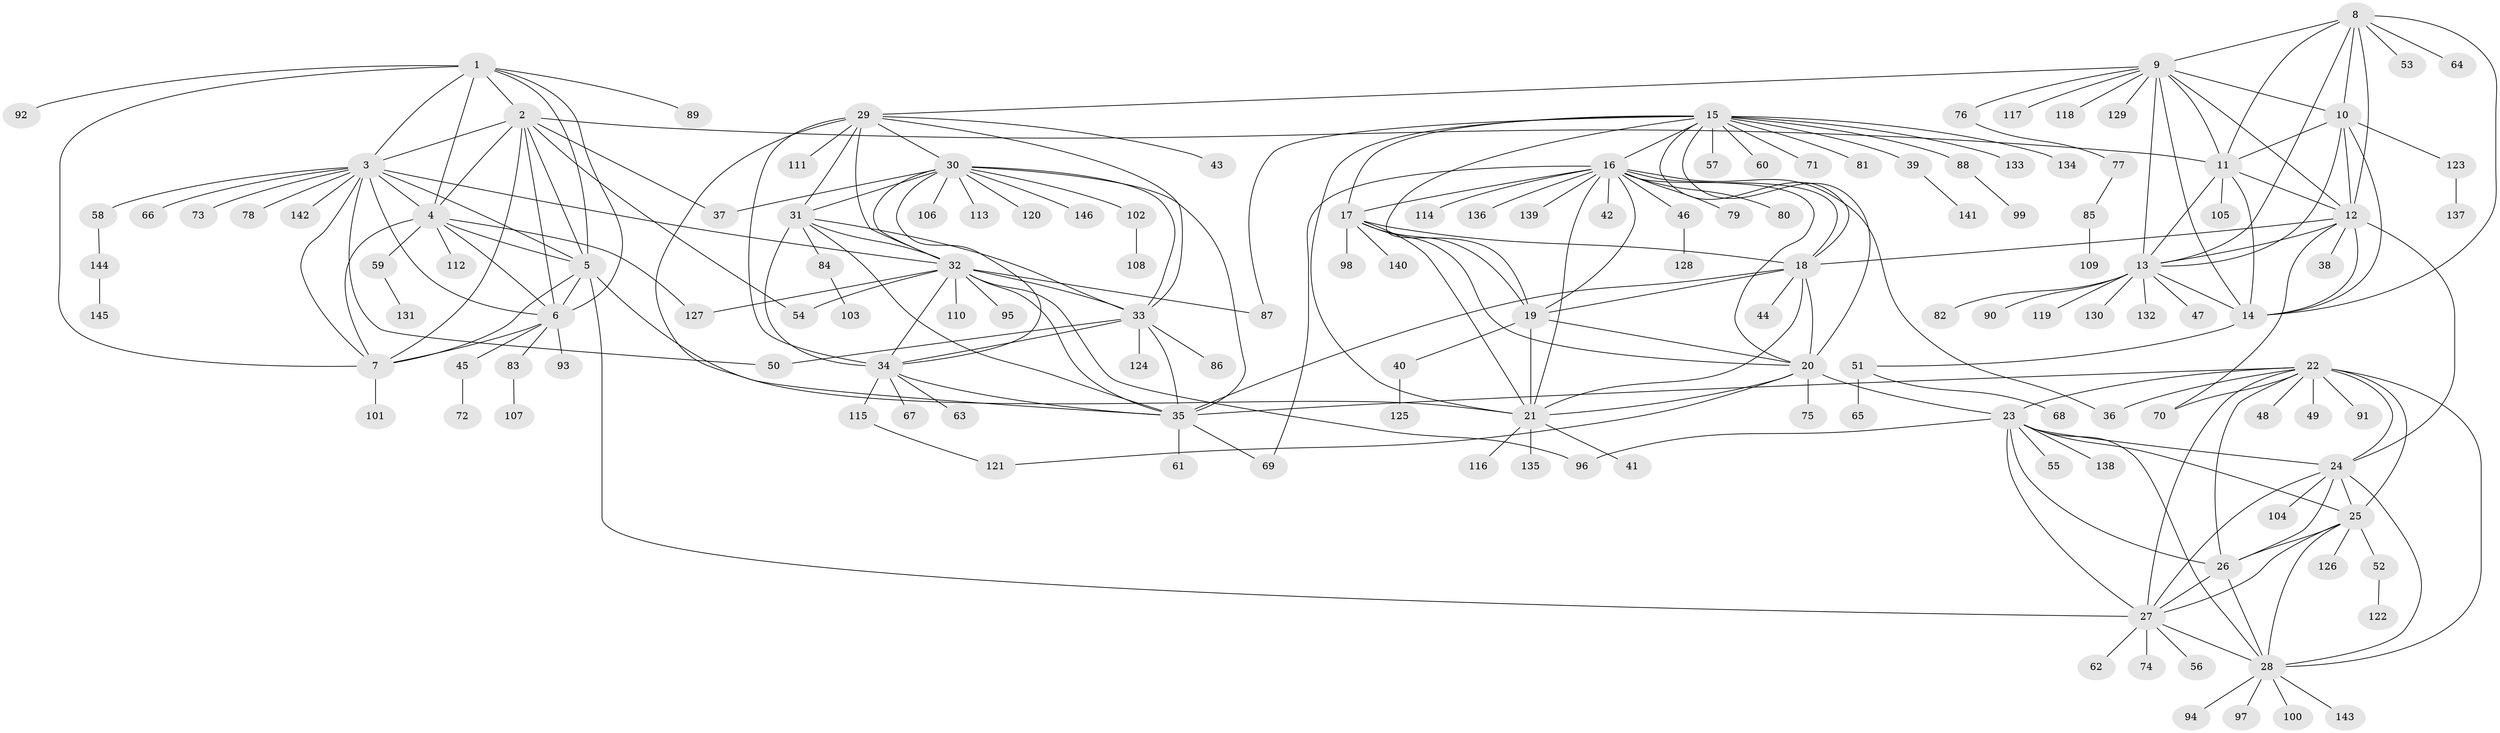 // Generated by graph-tools (version 1.1) at 2025/26/03/09/25 03:26:36]
// undirected, 146 vertices, 236 edges
graph export_dot {
graph [start="1"]
  node [color=gray90,style=filled];
  1;
  2;
  3;
  4;
  5;
  6;
  7;
  8;
  9;
  10;
  11;
  12;
  13;
  14;
  15;
  16;
  17;
  18;
  19;
  20;
  21;
  22;
  23;
  24;
  25;
  26;
  27;
  28;
  29;
  30;
  31;
  32;
  33;
  34;
  35;
  36;
  37;
  38;
  39;
  40;
  41;
  42;
  43;
  44;
  45;
  46;
  47;
  48;
  49;
  50;
  51;
  52;
  53;
  54;
  55;
  56;
  57;
  58;
  59;
  60;
  61;
  62;
  63;
  64;
  65;
  66;
  67;
  68;
  69;
  70;
  71;
  72;
  73;
  74;
  75;
  76;
  77;
  78;
  79;
  80;
  81;
  82;
  83;
  84;
  85;
  86;
  87;
  88;
  89;
  90;
  91;
  92;
  93;
  94;
  95;
  96;
  97;
  98;
  99;
  100;
  101;
  102;
  103;
  104;
  105;
  106;
  107;
  108;
  109;
  110;
  111;
  112;
  113;
  114;
  115;
  116;
  117;
  118;
  119;
  120;
  121;
  122;
  123;
  124;
  125;
  126;
  127;
  128;
  129;
  130;
  131;
  132;
  133;
  134;
  135;
  136;
  137;
  138;
  139;
  140;
  141;
  142;
  143;
  144;
  145;
  146;
  1 -- 2;
  1 -- 3;
  1 -- 4;
  1 -- 5;
  1 -- 6;
  1 -- 7;
  1 -- 89;
  1 -- 92;
  2 -- 3;
  2 -- 4;
  2 -- 5;
  2 -- 6;
  2 -- 7;
  2 -- 11;
  2 -- 37;
  2 -- 54;
  3 -- 4;
  3 -- 5;
  3 -- 6;
  3 -- 7;
  3 -- 32;
  3 -- 50;
  3 -- 58;
  3 -- 66;
  3 -- 73;
  3 -- 78;
  3 -- 142;
  4 -- 5;
  4 -- 6;
  4 -- 7;
  4 -- 59;
  4 -- 112;
  4 -- 127;
  5 -- 6;
  5 -- 7;
  5 -- 21;
  5 -- 27;
  6 -- 7;
  6 -- 45;
  6 -- 83;
  6 -- 93;
  7 -- 101;
  8 -- 9;
  8 -- 10;
  8 -- 11;
  8 -- 12;
  8 -- 13;
  8 -- 14;
  8 -- 53;
  8 -- 64;
  9 -- 10;
  9 -- 11;
  9 -- 12;
  9 -- 13;
  9 -- 14;
  9 -- 29;
  9 -- 76;
  9 -- 117;
  9 -- 118;
  9 -- 129;
  10 -- 11;
  10 -- 12;
  10 -- 13;
  10 -- 14;
  10 -- 123;
  11 -- 12;
  11 -- 13;
  11 -- 14;
  11 -- 105;
  12 -- 13;
  12 -- 14;
  12 -- 18;
  12 -- 24;
  12 -- 38;
  12 -- 70;
  13 -- 14;
  13 -- 47;
  13 -- 82;
  13 -- 90;
  13 -- 119;
  13 -- 130;
  13 -- 132;
  14 -- 51;
  15 -- 16;
  15 -- 17;
  15 -- 18;
  15 -- 19;
  15 -- 20;
  15 -- 21;
  15 -- 39;
  15 -- 57;
  15 -- 60;
  15 -- 71;
  15 -- 81;
  15 -- 87;
  15 -- 88;
  15 -- 133;
  15 -- 134;
  16 -- 17;
  16 -- 18;
  16 -- 19;
  16 -- 20;
  16 -- 21;
  16 -- 36;
  16 -- 42;
  16 -- 46;
  16 -- 69;
  16 -- 79;
  16 -- 80;
  16 -- 114;
  16 -- 136;
  16 -- 139;
  17 -- 18;
  17 -- 19;
  17 -- 20;
  17 -- 21;
  17 -- 98;
  17 -- 140;
  18 -- 19;
  18 -- 20;
  18 -- 21;
  18 -- 35;
  18 -- 44;
  19 -- 20;
  19 -- 21;
  19 -- 40;
  20 -- 21;
  20 -- 23;
  20 -- 75;
  20 -- 121;
  21 -- 41;
  21 -- 116;
  21 -- 135;
  22 -- 23;
  22 -- 24;
  22 -- 25;
  22 -- 26;
  22 -- 27;
  22 -- 28;
  22 -- 35;
  22 -- 36;
  22 -- 48;
  22 -- 49;
  22 -- 70;
  22 -- 91;
  23 -- 24;
  23 -- 25;
  23 -- 26;
  23 -- 27;
  23 -- 28;
  23 -- 55;
  23 -- 96;
  23 -- 138;
  24 -- 25;
  24 -- 26;
  24 -- 27;
  24 -- 28;
  24 -- 104;
  25 -- 26;
  25 -- 27;
  25 -- 28;
  25 -- 52;
  25 -- 126;
  26 -- 27;
  26 -- 28;
  27 -- 28;
  27 -- 56;
  27 -- 62;
  27 -- 74;
  28 -- 94;
  28 -- 97;
  28 -- 100;
  28 -- 143;
  29 -- 30;
  29 -- 31;
  29 -- 32;
  29 -- 33;
  29 -- 34;
  29 -- 35;
  29 -- 43;
  29 -- 111;
  30 -- 31;
  30 -- 32;
  30 -- 33;
  30 -- 34;
  30 -- 35;
  30 -- 37;
  30 -- 102;
  30 -- 106;
  30 -- 113;
  30 -- 120;
  30 -- 146;
  31 -- 32;
  31 -- 33;
  31 -- 34;
  31 -- 35;
  31 -- 84;
  32 -- 33;
  32 -- 34;
  32 -- 35;
  32 -- 54;
  32 -- 87;
  32 -- 95;
  32 -- 96;
  32 -- 110;
  32 -- 127;
  33 -- 34;
  33 -- 35;
  33 -- 50;
  33 -- 86;
  33 -- 124;
  34 -- 35;
  34 -- 63;
  34 -- 67;
  34 -- 115;
  35 -- 61;
  35 -- 69;
  39 -- 141;
  40 -- 125;
  45 -- 72;
  46 -- 128;
  51 -- 65;
  51 -- 68;
  52 -- 122;
  58 -- 144;
  59 -- 131;
  76 -- 77;
  77 -- 85;
  83 -- 107;
  84 -- 103;
  85 -- 109;
  88 -- 99;
  102 -- 108;
  115 -- 121;
  123 -- 137;
  144 -- 145;
}
